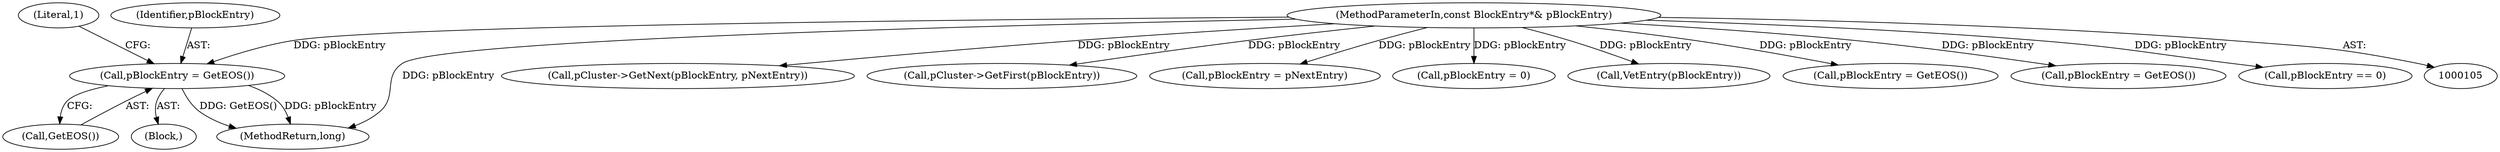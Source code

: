 digraph "0_Android_cc274e2abe8b2a6698a5c47d8aa4bb45f1f9538d_17@pointer" {
"1000123" [label="(Call,pBlockEntry = GetEOS())"];
"1000106" [label="(MethodParameterIn,const BlockEntry*& pBlockEntry)"];
"1000127" [label="(Literal,1)"];
"1000123" [label="(Call,pBlockEntry = GetEOS())"];
"1000125" [label="(Call,GetEOS())"];
"1000192" [label="(Call,pCluster->GetNext(pBlockEntry, pNextEntry))"];
"1000122" [label="(Block,)"];
"1000149" [label="(Call,pCluster->GetFirst(pBlockEntry))"];
"1000206" [label="(Call,pBlockEntry = pNextEntry)"];
"1000141" [label="(Call,pBlockEntry = 0)"];
"1000185" [label="(Call,VetEntry(pBlockEntry))"];
"1000220" [label="(Call,pBlockEntry = GetEOS())"];
"1000225" [label="(MethodReturn,long)"];
"1000124" [label="(Identifier,pBlockEntry)"];
"1000136" [label="(Call,pBlockEntry = GetEOS())"];
"1000158" [label="(Call,pBlockEntry == 0)"];
"1000106" [label="(MethodParameterIn,const BlockEntry*& pBlockEntry)"];
"1000123" -> "1000122"  [label="AST: "];
"1000123" -> "1000125"  [label="CFG: "];
"1000124" -> "1000123"  [label="AST: "];
"1000125" -> "1000123"  [label="AST: "];
"1000127" -> "1000123"  [label="CFG: "];
"1000123" -> "1000225"  [label="DDG: GetEOS()"];
"1000123" -> "1000225"  [label="DDG: pBlockEntry"];
"1000106" -> "1000123"  [label="DDG: pBlockEntry"];
"1000106" -> "1000105"  [label="AST: "];
"1000106" -> "1000225"  [label="DDG: pBlockEntry"];
"1000106" -> "1000136"  [label="DDG: pBlockEntry"];
"1000106" -> "1000141"  [label="DDG: pBlockEntry"];
"1000106" -> "1000149"  [label="DDG: pBlockEntry"];
"1000106" -> "1000158"  [label="DDG: pBlockEntry"];
"1000106" -> "1000185"  [label="DDG: pBlockEntry"];
"1000106" -> "1000192"  [label="DDG: pBlockEntry"];
"1000106" -> "1000206"  [label="DDG: pBlockEntry"];
"1000106" -> "1000220"  [label="DDG: pBlockEntry"];
}
